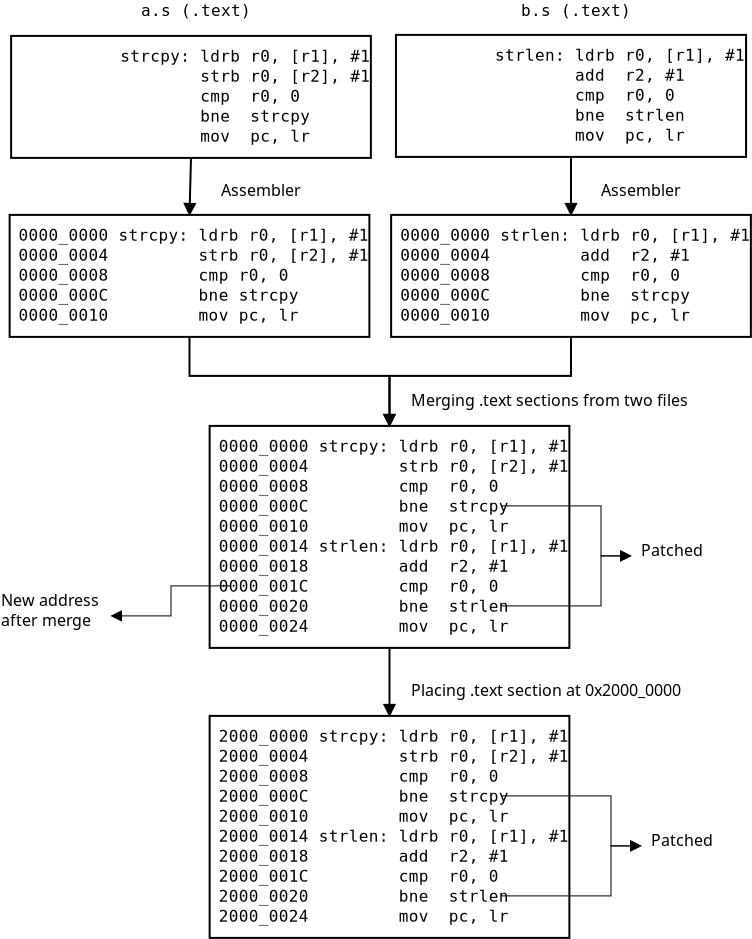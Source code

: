 <?xml version="1.0" encoding="UTF-8"?>
<dia:diagram xmlns:dia="http://www.lysator.liu.se/~alla/dia/">
  <dia:layer name="Background" visible="true">
    <dia:object type="Standard - Box" version="0" id="O0">
      <dia:attribute name="obj_pos">
        <dia:point val="12.5,34"/>
      </dia:attribute>
      <dia:attribute name="obj_bb">
        <dia:rectangle val="12.45,33.95;16.05,35.05"/>
      </dia:attribute>
      <dia:attribute name="elem_corner">
        <dia:point val="12.5,34"/>
      </dia:attribute>
      <dia:attribute name="elem_width">
        <dia:real val="3.5"/>
      </dia:attribute>
      <dia:attribute name="elem_height">
        <dia:real val="1"/>
      </dia:attribute>
      <dia:attribute name="border_color">
        <dia:color val="#f1f189"/>
      </dia:attribute>
      <dia:attribute name="inner_color">
        <dia:color val="#f1f189"/>
      </dia:attribute>
      <dia:attribute name="show_background">
        <dia:boolean val="true"/>
      </dia:attribute>
      <dia:attribute name="corner_radius">
        <dia:real val="1.175e-39"/>
      </dia:attribute>
    </dia:object>
    <dia:object type="Standard - Box" version="0" id="O1">
      <dia:attribute name="obj_pos">
        <dia:point val="12.5,29"/>
      </dia:attribute>
      <dia:attribute name="obj_bb">
        <dia:rectangle val="12.45,28.95;16.05,30.05"/>
      </dia:attribute>
      <dia:attribute name="elem_corner">
        <dia:point val="12.5,29"/>
      </dia:attribute>
      <dia:attribute name="elem_width">
        <dia:real val="3.5"/>
      </dia:attribute>
      <dia:attribute name="elem_height">
        <dia:real val="1"/>
      </dia:attribute>
      <dia:attribute name="border_color">
        <dia:color val="#f1f189"/>
      </dia:attribute>
      <dia:attribute name="inner_color">
        <dia:color val="#f1f189"/>
      </dia:attribute>
      <dia:attribute name="show_background">
        <dia:boolean val="true"/>
      </dia:attribute>
      <dia:attribute name="corner_radius">
        <dia:real val="1.175e-39"/>
      </dia:attribute>
    </dia:object>
    <dia:object type="Standard - Box" version="0" id="O2">
      <dia:attribute name="obj_pos">
        <dia:point val="2.5,31"/>
      </dia:attribute>
      <dia:attribute name="obj_bb">
        <dia:rectangle val="2.45,30.95;6.55,36.05"/>
      </dia:attribute>
      <dia:attribute name="elem_corner">
        <dia:point val="2.5,31"/>
      </dia:attribute>
      <dia:attribute name="elem_width">
        <dia:real val="4"/>
      </dia:attribute>
      <dia:attribute name="elem_height">
        <dia:real val="5"/>
      </dia:attribute>
      <dia:attribute name="border_color">
        <dia:color val="#f1f189"/>
      </dia:attribute>
      <dia:attribute name="inner_color">
        <dia:color val="#f1f189"/>
      </dia:attribute>
      <dia:attribute name="show_background">
        <dia:boolean val="true"/>
      </dia:attribute>
      <dia:attribute name="corner_radius">
        <dia:real val="1.175e-39"/>
      </dia:attribute>
    </dia:object>
    <dia:object type="Flowchart - Box" version="0" id="O3">
      <dia:attribute name="obj_pos">
        <dia:point val="2,25.5"/>
      </dia:attribute>
      <dia:attribute name="obj_bb">
        <dia:rectangle val="1.95,25.45;18.9,36.65"/>
      </dia:attribute>
      <dia:attribute name="elem_corner">
        <dia:point val="2,25.5"/>
      </dia:attribute>
      <dia:attribute name="elem_width">
        <dia:real val="16.85"/>
      </dia:attribute>
      <dia:attribute name="elem_height">
        <dia:real val="11.1"/>
      </dia:attribute>
      <dia:attribute name="show_background">
        <dia:boolean val="false"/>
      </dia:attribute>
      <dia:attribute name="padding">
        <dia:real val="0.5"/>
      </dia:attribute>
      <dia:attribute name="text">
        <dia:composite type="text">
          <dia:attribute name="string">
            <dia:string>#0000_0000 strcpy: ldrb r0, [r1], #1
0000_0004         strb r0, [r2], #1
0000_0008         cmp  r0, 0
0000_000C         bne  strcpy
0000_0010         mov  pc, lr
0000_0014 strlen: ldrb r0, [r1], #1
0000_0018         add  r2, #1
0000_001C         cmp  r0, 0
0000_0020         bne  strlen
0000_0024         mov  pc, lr#</dia:string>
          </dia:attribute>
          <dia:attribute name="font">
            <dia:font family="monospace" style="0" name="Courier"/>
          </dia:attribute>
          <dia:attribute name="height">
            <dia:real val="1"/>
          </dia:attribute>
          <dia:attribute name="pos">
            <dia:point val="2.45,26.75"/>
          </dia:attribute>
          <dia:attribute name="color">
            <dia:color val="#000000"/>
          </dia:attribute>
          <dia:attribute name="alignment">
            <dia:enum val="0"/>
          </dia:attribute>
        </dia:composite>
      </dia:attribute>
    </dia:object>
    <dia:object type="Flowchart - Box" version="0" id="O4">
      <dia:attribute name="obj_pos">
        <dia:point val="-8,6"/>
      </dia:attribute>
      <dia:attribute name="obj_bb">
        <dia:rectangle val="-8.05,5.95;9.05,12.15"/>
      </dia:attribute>
      <dia:attribute name="elem_corner">
        <dia:point val="-8,6"/>
      </dia:attribute>
      <dia:attribute name="elem_width">
        <dia:real val="17"/>
      </dia:attribute>
      <dia:attribute name="elem_height">
        <dia:real val="6.1"/>
      </dia:attribute>
      <dia:attribute name="show_background">
        <dia:boolean val="true"/>
      </dia:attribute>
      <dia:attribute name="padding">
        <dia:real val="0.5"/>
      </dia:attribute>
      <dia:attribute name="text">
        <dia:composite type="text">
          <dia:attribute name="string">
            <dia:string>#          strcpy: ldrb r0, [r1], #1
                  strb r0, [r2], #1
                  cmp  r0, 0
                  bne  strcpy
                  mov  pc, lr#</dia:string>
          </dia:attribute>
          <dia:attribute name="font">
            <dia:font family="monospace" style="0" name="Courier"/>
          </dia:attribute>
          <dia:attribute name="height">
            <dia:real val="1"/>
          </dia:attribute>
          <dia:attribute name="pos">
            <dia:point val="-7.55,7.25"/>
          </dia:attribute>
          <dia:attribute name="color">
            <dia:color val="#000000"/>
          </dia:attribute>
          <dia:attribute name="alignment">
            <dia:enum val="0"/>
          </dia:attribute>
        </dia:composite>
      </dia:attribute>
    </dia:object>
    <dia:object type="Standard - Text" version="1" id="O5">
      <dia:attribute name="obj_pos">
        <dia:point val="-2,5"/>
      </dia:attribute>
      <dia:attribute name="obj_bb">
        <dia:rectangle val="-2,4.277;2.973,5.545"/>
      </dia:attribute>
      <dia:attribute name="text">
        <dia:composite type="text">
          <dia:attribute name="string">
            <dia:string>#a.s (.text)#</dia:string>
          </dia:attribute>
          <dia:attribute name="font">
            <dia:font family="monospace" style="0" name="Courier"/>
          </dia:attribute>
          <dia:attribute name="height">
            <dia:real val="1"/>
          </dia:attribute>
          <dia:attribute name="pos">
            <dia:point val="-2,5"/>
          </dia:attribute>
          <dia:attribute name="color">
            <dia:color val="#000000"/>
          </dia:attribute>
          <dia:attribute name="alignment">
            <dia:enum val="0"/>
          </dia:attribute>
        </dia:composite>
      </dia:attribute>
      <dia:attribute name="valign">
        <dia:enum val="3"/>
      </dia:attribute>
    </dia:object>
    <dia:object type="Standard - Text" version="1" id="O6">
      <dia:attribute name="obj_pos">
        <dia:point val="17,5"/>
      </dia:attribute>
      <dia:attribute name="obj_bb">
        <dia:rectangle val="17,4.277;21.973,5.545"/>
      </dia:attribute>
      <dia:attribute name="text">
        <dia:composite type="text">
          <dia:attribute name="string">
            <dia:string>#b.s (.text)#</dia:string>
          </dia:attribute>
          <dia:attribute name="font">
            <dia:font family="monospace" style="0" name="Courier"/>
          </dia:attribute>
          <dia:attribute name="height">
            <dia:real val="1"/>
          </dia:attribute>
          <dia:attribute name="pos">
            <dia:point val="17,5"/>
          </dia:attribute>
          <dia:attribute name="color">
            <dia:color val="#000000"/>
          </dia:attribute>
          <dia:attribute name="alignment">
            <dia:enum val="0"/>
          </dia:attribute>
        </dia:composite>
      </dia:attribute>
      <dia:attribute name="valign">
        <dia:enum val="3"/>
      </dia:attribute>
    </dia:object>
    <dia:object type="Flowchart - Box" version="0" id="O7">
      <dia:attribute name="obj_pos">
        <dia:point val="11,5.95"/>
      </dia:attribute>
      <dia:attribute name="obj_bb">
        <dia:rectangle val="10.95,5.9;28.05,12.1"/>
      </dia:attribute>
      <dia:attribute name="elem_corner">
        <dia:point val="11,5.95"/>
      </dia:attribute>
      <dia:attribute name="elem_width">
        <dia:real val="17"/>
      </dia:attribute>
      <dia:attribute name="elem_height">
        <dia:real val="6.1"/>
      </dia:attribute>
      <dia:attribute name="show_background">
        <dia:boolean val="true"/>
      </dia:attribute>
      <dia:attribute name="padding">
        <dia:real val="0.5"/>
      </dia:attribute>
      <dia:attribute name="text">
        <dia:composite type="text">
          <dia:attribute name="string">
            <dia:string>#         strlen: ldrb r0, [r1], #1
                 add  r2, #1
                 cmp  r0, 0
                 bne  strlen
                 mov  pc, lr#</dia:string>
          </dia:attribute>
          <dia:attribute name="font">
            <dia:font family="monospace" style="0" name="Courier"/>
          </dia:attribute>
          <dia:attribute name="height">
            <dia:real val="1"/>
          </dia:attribute>
          <dia:attribute name="pos">
            <dia:point val="11.45,7.2"/>
          </dia:attribute>
          <dia:attribute name="color">
            <dia:color val="#000000"/>
          </dia:attribute>
          <dia:attribute name="alignment">
            <dia:enum val="0"/>
          </dia:attribute>
        </dia:composite>
      </dia:attribute>
    </dia:object>
    <dia:object type="Flowchart - Box" version="0" id="O8">
      <dia:attribute name="obj_pos">
        <dia:point val="-8,14.95"/>
      </dia:attribute>
      <dia:attribute name="obj_bb">
        <dia:rectangle val="-8.05,14.9;8.9,21.1"/>
      </dia:attribute>
      <dia:attribute name="elem_corner">
        <dia:point val="-8,14.95"/>
      </dia:attribute>
      <dia:attribute name="elem_width">
        <dia:real val="16.85"/>
      </dia:attribute>
      <dia:attribute name="elem_height">
        <dia:real val="6.1"/>
      </dia:attribute>
      <dia:attribute name="show_background">
        <dia:boolean val="true"/>
      </dia:attribute>
      <dia:attribute name="padding">
        <dia:real val="0.5"/>
      </dia:attribute>
      <dia:attribute name="text">
        <dia:composite type="text">
          <dia:attribute name="string">
            <dia:string>#0000_0000 strcpy: ldrb r0, [r1], #1
0000_0004         strb r0, [r2], #1
0000_0008         cmp r0, 0
0000_000C         bne strcpy
0000_0010         mov pc, lr#</dia:string>
          </dia:attribute>
          <dia:attribute name="font">
            <dia:font family="monospace" style="0" name="Courier"/>
          </dia:attribute>
          <dia:attribute name="height">
            <dia:real val="1"/>
          </dia:attribute>
          <dia:attribute name="pos">
            <dia:point val="-7.55,16.2"/>
          </dia:attribute>
          <dia:attribute name="color">
            <dia:color val="#000000"/>
          </dia:attribute>
          <dia:attribute name="alignment">
            <dia:enum val="0"/>
          </dia:attribute>
        </dia:composite>
      </dia:attribute>
    </dia:object>
    <dia:object type="Flowchart - Box" version="0" id="O9">
      <dia:attribute name="obj_pos">
        <dia:point val="11,14.95"/>
      </dia:attribute>
      <dia:attribute name="obj_bb">
        <dia:rectangle val="10.95,14.9;28.05,21.1"/>
      </dia:attribute>
      <dia:attribute name="elem_corner">
        <dia:point val="11,14.95"/>
      </dia:attribute>
      <dia:attribute name="elem_width">
        <dia:real val="17"/>
      </dia:attribute>
      <dia:attribute name="elem_height">
        <dia:real val="6.1"/>
      </dia:attribute>
      <dia:attribute name="show_background">
        <dia:boolean val="true"/>
      </dia:attribute>
      <dia:attribute name="padding">
        <dia:real val="0.5"/>
      </dia:attribute>
      <dia:attribute name="text">
        <dia:composite type="text">
          <dia:attribute name="string">
            <dia:string>#0000_0000 strlen: ldrb r0, [r1], #1
0000_0004         add  r2, #1
0000_0008         cmp  r0, 0
0000_000C         bne  strcpy
0000_0010         mov  pc, lr#</dia:string>
          </dia:attribute>
          <dia:attribute name="font">
            <dia:font family="monospace" style="0" name="Courier"/>
          </dia:attribute>
          <dia:attribute name="height">
            <dia:real val="1"/>
          </dia:attribute>
          <dia:attribute name="pos">
            <dia:point val="11.45,16.2"/>
          </dia:attribute>
          <dia:attribute name="color">
            <dia:color val="#000000"/>
          </dia:attribute>
          <dia:attribute name="alignment">
            <dia:enum val="0"/>
          </dia:attribute>
        </dia:composite>
      </dia:attribute>
    </dia:object>
    <dia:object type="Standard - Line" version="0" id="O10">
      <dia:attribute name="obj_pos">
        <dia:point val="0.5,12.1"/>
      </dia:attribute>
      <dia:attribute name="obj_bb">
        <dia:rectangle val="-0.076,12.049;0.926,15.013"/>
      </dia:attribute>
      <dia:attribute name="conn_endpoints">
        <dia:point val="0.5,12.1"/>
        <dia:point val="0.425,14.95"/>
      </dia:attribute>
      <dia:attribute name="numcp">
        <dia:int val="1"/>
      </dia:attribute>
      <dia:attribute name="end_arrow">
        <dia:enum val="3"/>
      </dia:attribute>
      <dia:attribute name="end_arrow_length">
        <dia:real val="0.5"/>
      </dia:attribute>
      <dia:attribute name="end_arrow_width">
        <dia:real val="0.5"/>
      </dia:attribute>
      <dia:connections>
        <dia:connection handle="0" to="O4" connection="13"/>
        <dia:connection handle="1" to="O8" connection="2"/>
      </dia:connections>
    </dia:object>
    <dia:object type="Standard - Line" version="0" id="O11">
      <dia:attribute name="obj_pos">
        <dia:point val="19.5,12.05"/>
      </dia:attribute>
      <dia:attribute name="obj_bb">
        <dia:rectangle val="19,12;20,15"/>
      </dia:attribute>
      <dia:attribute name="conn_endpoints">
        <dia:point val="19.5,12.05"/>
        <dia:point val="19.5,14.95"/>
      </dia:attribute>
      <dia:attribute name="numcp">
        <dia:int val="1"/>
      </dia:attribute>
      <dia:attribute name="end_arrow">
        <dia:enum val="3"/>
      </dia:attribute>
      <dia:attribute name="end_arrow_length">
        <dia:real val="0.5"/>
      </dia:attribute>
      <dia:attribute name="end_arrow_width">
        <dia:real val="0.5"/>
      </dia:attribute>
      <dia:connections>
        <dia:connection handle="0" to="O7" connection="13"/>
        <dia:connection handle="1" to="O9" connection="2"/>
      </dia:connections>
    </dia:object>
    <dia:object type="Standard - ZigZagLine" version="1" id="O12">
      <dia:attribute name="obj_pos">
        <dia:point val="0.425,21.05"/>
      </dia:attribute>
      <dia:attribute name="obj_bb">
        <dia:rectangle val="0.375,21;10.925,25.55"/>
      </dia:attribute>
      <dia:attribute name="orth_points">
        <dia:point val="0.425,21.05"/>
        <dia:point val="0.425,23"/>
        <dia:point val="10.425,23"/>
        <dia:point val="10.425,25.5"/>
      </dia:attribute>
      <dia:attribute name="orth_orient">
        <dia:enum val="1"/>
        <dia:enum val="0"/>
        <dia:enum val="1"/>
      </dia:attribute>
      <dia:attribute name="autorouting">
        <dia:boolean val="false"/>
      </dia:attribute>
      <dia:attribute name="end_arrow">
        <dia:enum val="3"/>
      </dia:attribute>
      <dia:attribute name="end_arrow_length">
        <dia:real val="0.5"/>
      </dia:attribute>
      <dia:attribute name="end_arrow_width">
        <dia:real val="0.5"/>
      </dia:attribute>
      <dia:connections>
        <dia:connection handle="0" to="O8" connection="13"/>
        <dia:connection handle="1" to="O3" connection="2"/>
      </dia:connections>
    </dia:object>
    <dia:object type="Standard - ZigZagLine" version="1" id="O13">
      <dia:attribute name="obj_pos">
        <dia:point val="19.5,21.05"/>
      </dia:attribute>
      <dia:attribute name="obj_bb">
        <dia:rectangle val="9.925,21;19.55,25.55"/>
      </dia:attribute>
      <dia:attribute name="orth_points">
        <dia:point val="19.5,21.05"/>
        <dia:point val="19.5,23"/>
        <dia:point val="10.425,23"/>
        <dia:point val="10.425,25.5"/>
      </dia:attribute>
      <dia:attribute name="orth_orient">
        <dia:enum val="1"/>
        <dia:enum val="0"/>
        <dia:enum val="1"/>
      </dia:attribute>
      <dia:attribute name="autorouting">
        <dia:boolean val="false"/>
      </dia:attribute>
      <dia:attribute name="end_arrow">
        <dia:enum val="3"/>
      </dia:attribute>
      <dia:attribute name="end_arrow_length">
        <dia:real val="0.5"/>
      </dia:attribute>
      <dia:attribute name="end_arrow_width">
        <dia:real val="0.5"/>
      </dia:attribute>
      <dia:connections>
        <dia:connection handle="0" to="O9" connection="13"/>
        <dia:connection handle="1" to="O3" connection="2"/>
      </dia:connections>
    </dia:object>
    <dia:object type="Standard - Line" version="0" id="O14">
      <dia:attribute name="obj_pos">
        <dia:point val="10.425,36.6"/>
      </dia:attribute>
      <dia:attribute name="obj_bb">
        <dia:rectangle val="9.925,36.55;10.925,40.05"/>
      </dia:attribute>
      <dia:attribute name="conn_endpoints">
        <dia:point val="10.425,36.6"/>
        <dia:point val="10.425,40"/>
      </dia:attribute>
      <dia:attribute name="numcp">
        <dia:int val="1"/>
      </dia:attribute>
      <dia:attribute name="end_arrow">
        <dia:enum val="3"/>
      </dia:attribute>
      <dia:attribute name="end_arrow_length">
        <dia:real val="0.5"/>
      </dia:attribute>
      <dia:attribute name="end_arrow_width">
        <dia:real val="0.5"/>
      </dia:attribute>
      <dia:connections>
        <dia:connection handle="0" to="O3" connection="13"/>
        <dia:connection handle="1" to="O21" connection="2"/>
      </dia:connections>
    </dia:object>
    <dia:object type="Standard - Text" version="1" id="O15">
      <dia:attribute name="obj_pos">
        <dia:point val="2,14"/>
      </dia:attribute>
      <dia:attribute name="obj_bb">
        <dia:rectangle val="2,13.277;5.872,14.545"/>
      </dia:attribute>
      <dia:attribute name="text">
        <dia:composite type="text">
          <dia:attribute name="string">
            <dia:string>#Assembler#</dia:string>
          </dia:attribute>
          <dia:attribute name="font">
            <dia:font family="sans" style="0" name="Helvetica"/>
          </dia:attribute>
          <dia:attribute name="height">
            <dia:real val="1"/>
          </dia:attribute>
          <dia:attribute name="pos">
            <dia:point val="2,14"/>
          </dia:attribute>
          <dia:attribute name="color">
            <dia:color val="#000000"/>
          </dia:attribute>
          <dia:attribute name="alignment">
            <dia:enum val="0"/>
          </dia:attribute>
        </dia:composite>
      </dia:attribute>
      <dia:attribute name="valign">
        <dia:enum val="3"/>
      </dia:attribute>
    </dia:object>
    <dia:object type="Standard - Text" version="1" id="O16">
      <dia:attribute name="obj_pos">
        <dia:point val="21,14"/>
      </dia:attribute>
      <dia:attribute name="obj_bb">
        <dia:rectangle val="21,13.277;24.872,14.545"/>
      </dia:attribute>
      <dia:attribute name="text">
        <dia:composite type="text">
          <dia:attribute name="string">
            <dia:string>#Assembler#</dia:string>
          </dia:attribute>
          <dia:attribute name="font">
            <dia:font family="sans" style="0" name="Helvetica"/>
          </dia:attribute>
          <dia:attribute name="height">
            <dia:real val="1"/>
          </dia:attribute>
          <dia:attribute name="pos">
            <dia:point val="21,14"/>
          </dia:attribute>
          <dia:attribute name="color">
            <dia:color val="#000000"/>
          </dia:attribute>
          <dia:attribute name="alignment">
            <dia:enum val="0"/>
          </dia:attribute>
        </dia:composite>
      </dia:attribute>
      <dia:attribute name="valign">
        <dia:enum val="3"/>
      </dia:attribute>
    </dia:object>
    <dia:object type="Standard - Text" version="1" id="O17">
      <dia:attribute name="obj_pos">
        <dia:point val="11.5,24.5"/>
      </dia:attribute>
      <dia:attribute name="obj_bb">
        <dia:rectangle val="11.5,23.777;25.06,25.045"/>
      </dia:attribute>
      <dia:attribute name="text">
        <dia:composite type="text">
          <dia:attribute name="string">
            <dia:string>#Merging .text sections from two files#</dia:string>
          </dia:attribute>
          <dia:attribute name="font">
            <dia:font family="sans" style="0" name="Helvetica"/>
          </dia:attribute>
          <dia:attribute name="height">
            <dia:real val="1"/>
          </dia:attribute>
          <dia:attribute name="pos">
            <dia:point val="11.5,24.5"/>
          </dia:attribute>
          <dia:attribute name="color">
            <dia:color val="#000000"/>
          </dia:attribute>
          <dia:attribute name="alignment">
            <dia:enum val="0"/>
          </dia:attribute>
        </dia:composite>
      </dia:attribute>
      <dia:attribute name="valign">
        <dia:enum val="3"/>
      </dia:attribute>
    </dia:object>
    <dia:object type="Standard - Text" version="1" id="O18">
      <dia:attribute name="obj_pos">
        <dia:point val="11.5,39"/>
      </dia:attribute>
      <dia:attribute name="obj_bb">
        <dia:rectangle val="11.5,38.278;25.81,39.545"/>
      </dia:attribute>
      <dia:attribute name="text">
        <dia:composite type="text">
          <dia:attribute name="string">
            <dia:string>#Placing .text section at 0x2000_0000 #</dia:string>
          </dia:attribute>
          <dia:attribute name="font">
            <dia:font family="sans" style="0" name="Helvetica"/>
          </dia:attribute>
          <dia:attribute name="height">
            <dia:real val="1"/>
          </dia:attribute>
          <dia:attribute name="pos">
            <dia:point val="11.5,39"/>
          </dia:attribute>
          <dia:attribute name="color">
            <dia:color val="#000000"/>
          </dia:attribute>
          <dia:attribute name="alignment">
            <dia:enum val="0"/>
          </dia:attribute>
        </dia:composite>
      </dia:attribute>
      <dia:attribute name="valign">
        <dia:enum val="3"/>
      </dia:attribute>
    </dia:object>
    <dia:object type="Standard - Box" version="0" id="O19">
      <dia:attribute name="obj_pos">
        <dia:point val="12.5,48.5"/>
      </dia:attribute>
      <dia:attribute name="obj_bb">
        <dia:rectangle val="12.45,48.45;16.05,49.55"/>
      </dia:attribute>
      <dia:attribute name="elem_corner">
        <dia:point val="12.5,48.5"/>
      </dia:attribute>
      <dia:attribute name="elem_width">
        <dia:real val="3.5"/>
      </dia:attribute>
      <dia:attribute name="elem_height">
        <dia:real val="1"/>
      </dia:attribute>
      <dia:attribute name="border_color">
        <dia:color val="#f1f189"/>
      </dia:attribute>
      <dia:attribute name="inner_color">
        <dia:color val="#f1f189"/>
      </dia:attribute>
      <dia:attribute name="show_background">
        <dia:boolean val="true"/>
      </dia:attribute>
      <dia:attribute name="corner_radius">
        <dia:real val="1.175e-39"/>
      </dia:attribute>
    </dia:object>
    <dia:object type="Standard - Box" version="0" id="O20">
      <dia:attribute name="obj_pos">
        <dia:point val="12.5,43.5"/>
      </dia:attribute>
      <dia:attribute name="obj_bb">
        <dia:rectangle val="12.45,43.45;16.05,44.55"/>
      </dia:attribute>
      <dia:attribute name="elem_corner">
        <dia:point val="12.5,43.5"/>
      </dia:attribute>
      <dia:attribute name="elem_width">
        <dia:real val="3.5"/>
      </dia:attribute>
      <dia:attribute name="elem_height">
        <dia:real val="1"/>
      </dia:attribute>
      <dia:attribute name="border_color">
        <dia:color val="#f1f189"/>
      </dia:attribute>
      <dia:attribute name="inner_color">
        <dia:color val="#f1f189"/>
      </dia:attribute>
      <dia:attribute name="show_background">
        <dia:boolean val="true"/>
      </dia:attribute>
      <dia:attribute name="corner_radius">
        <dia:real val="1.175e-39"/>
      </dia:attribute>
    </dia:object>
    <dia:object type="Flowchart - Box" version="0" id="O21">
      <dia:attribute name="obj_pos">
        <dia:point val="2,40"/>
      </dia:attribute>
      <dia:attribute name="obj_bb">
        <dia:rectangle val="1.95,39.95;18.9,51.15"/>
      </dia:attribute>
      <dia:attribute name="elem_corner">
        <dia:point val="2,40"/>
      </dia:attribute>
      <dia:attribute name="elem_width">
        <dia:real val="16.85"/>
      </dia:attribute>
      <dia:attribute name="elem_height">
        <dia:real val="11.1"/>
      </dia:attribute>
      <dia:attribute name="show_background">
        <dia:boolean val="false"/>
      </dia:attribute>
      <dia:attribute name="padding">
        <dia:real val="0.5"/>
      </dia:attribute>
      <dia:attribute name="text">
        <dia:composite type="text">
          <dia:attribute name="string">
            <dia:string>#2000_0000 strcpy: ldrb r0, [r1], #1
2000_0004         strb r0, [r2], #1
2000_0008         cmp  r0, 0
2000_000C         bne  strcpy
2000_0010         mov  pc, lr
2000_0014 strlen: ldrb r0, [r1], #1
2000_0018         add  r2, #1
2000_001C         cmp  r0, 0
2000_0020         bne  strlen
2000_0024         mov  pc, lr#</dia:string>
          </dia:attribute>
          <dia:attribute name="font">
            <dia:font family="monospace" style="0" name="Courier"/>
          </dia:attribute>
          <dia:attribute name="height">
            <dia:real val="1"/>
          </dia:attribute>
          <dia:attribute name="pos">
            <dia:point val="2.45,41.25"/>
          </dia:attribute>
          <dia:attribute name="color">
            <dia:color val="#000000"/>
          </dia:attribute>
          <dia:attribute name="alignment">
            <dia:enum val="0"/>
          </dia:attribute>
        </dia:composite>
      </dia:attribute>
    </dia:object>
    <dia:object type="Standard - ZigZagLine" version="1" id="O22">
      <dia:attribute name="obj_pos">
        <dia:point val="16,29.5"/>
      </dia:attribute>
      <dia:attribute name="obj_bb">
        <dia:rectangle val="15.975,29.475;22.525,32.5"/>
      </dia:attribute>
      <dia:attribute name="orth_points">
        <dia:point val="16,29.5"/>
        <dia:point val="21,29.5"/>
        <dia:point val="21,32"/>
        <dia:point val="22.5,32"/>
      </dia:attribute>
      <dia:attribute name="orth_orient">
        <dia:enum val="0"/>
        <dia:enum val="1"/>
        <dia:enum val="0"/>
      </dia:attribute>
      <dia:attribute name="autorouting">
        <dia:boolean val="false"/>
      </dia:attribute>
      <dia:attribute name="line_width">
        <dia:real val="0.05"/>
      </dia:attribute>
      <dia:attribute name="end_arrow">
        <dia:enum val="3"/>
      </dia:attribute>
      <dia:attribute name="end_arrow_length">
        <dia:real val="0.5"/>
      </dia:attribute>
      <dia:attribute name="end_arrow_width">
        <dia:real val="0.5"/>
      </dia:attribute>
      <dia:connections>
        <dia:connection handle="0" to="O1" connection="4"/>
      </dia:connections>
    </dia:object>
    <dia:object type="Standard - ZigZagLine" version="1" id="O23">
      <dia:attribute name="obj_pos">
        <dia:point val="16,34.5"/>
      </dia:attribute>
      <dia:attribute name="obj_bb">
        <dia:rectangle val="15.975,31.5;22.525,34.525"/>
      </dia:attribute>
      <dia:attribute name="orth_points">
        <dia:point val="16,34.5"/>
        <dia:point val="21,34.5"/>
        <dia:point val="21,32"/>
        <dia:point val="22.5,32"/>
      </dia:attribute>
      <dia:attribute name="orth_orient">
        <dia:enum val="0"/>
        <dia:enum val="1"/>
        <dia:enum val="0"/>
      </dia:attribute>
      <dia:attribute name="autorouting">
        <dia:boolean val="false"/>
      </dia:attribute>
      <dia:attribute name="line_width">
        <dia:real val="0.05"/>
      </dia:attribute>
      <dia:attribute name="end_arrow">
        <dia:enum val="3"/>
      </dia:attribute>
      <dia:attribute name="end_arrow_length">
        <dia:real val="0.5"/>
      </dia:attribute>
      <dia:attribute name="end_arrow_width">
        <dia:real val="0.5"/>
      </dia:attribute>
      <dia:connections>
        <dia:connection handle="0" to="O0" connection="4"/>
      </dia:connections>
    </dia:object>
    <dia:object type="Standard - Text" version="1" id="O24">
      <dia:attribute name="obj_pos">
        <dia:point val="23,32"/>
      </dia:attribute>
      <dia:attribute name="obj_bb">
        <dia:rectangle val="23,31.277;25.941,32.545"/>
      </dia:attribute>
      <dia:attribute name="text">
        <dia:composite type="text">
          <dia:attribute name="string">
            <dia:string>#Patched#</dia:string>
          </dia:attribute>
          <dia:attribute name="font">
            <dia:font family="sans" style="0" name="Helvetica"/>
          </dia:attribute>
          <dia:attribute name="height">
            <dia:real val="1"/>
          </dia:attribute>
          <dia:attribute name="pos">
            <dia:point val="23,32"/>
          </dia:attribute>
          <dia:attribute name="color">
            <dia:color val="#000000"/>
          </dia:attribute>
          <dia:attribute name="alignment">
            <dia:enum val="0"/>
          </dia:attribute>
        </dia:composite>
      </dia:attribute>
      <dia:attribute name="valign">
        <dia:enum val="3"/>
      </dia:attribute>
    </dia:object>
    <dia:object type="Standard - ZigZagLine" version="1" id="O25">
      <dia:attribute name="obj_pos">
        <dia:point val="16,44"/>
      </dia:attribute>
      <dia:attribute name="obj_bb">
        <dia:rectangle val="15.975,43.975;23.025,47"/>
      </dia:attribute>
      <dia:attribute name="orth_points">
        <dia:point val="16,44"/>
        <dia:point val="21.5,44"/>
        <dia:point val="21.5,46.5"/>
        <dia:point val="23,46.5"/>
      </dia:attribute>
      <dia:attribute name="orth_orient">
        <dia:enum val="0"/>
        <dia:enum val="1"/>
        <dia:enum val="0"/>
      </dia:attribute>
      <dia:attribute name="autorouting">
        <dia:boolean val="false"/>
      </dia:attribute>
      <dia:attribute name="line_width">
        <dia:real val="0.05"/>
      </dia:attribute>
      <dia:attribute name="end_arrow">
        <dia:enum val="3"/>
      </dia:attribute>
      <dia:attribute name="end_arrow_length">
        <dia:real val="0.5"/>
      </dia:attribute>
      <dia:attribute name="end_arrow_width">
        <dia:real val="0.5"/>
      </dia:attribute>
      <dia:connections>
        <dia:connection handle="0" to="O20" connection="4"/>
      </dia:connections>
    </dia:object>
    <dia:object type="Standard - ZigZagLine" version="1" id="O26">
      <dia:attribute name="obj_pos">
        <dia:point val="16,49"/>
      </dia:attribute>
      <dia:attribute name="obj_bb">
        <dia:rectangle val="15.975,46;23.025,49.025"/>
      </dia:attribute>
      <dia:attribute name="orth_points">
        <dia:point val="16,49"/>
        <dia:point val="21.5,49"/>
        <dia:point val="21.5,46.5"/>
        <dia:point val="23,46.5"/>
      </dia:attribute>
      <dia:attribute name="orth_orient">
        <dia:enum val="0"/>
        <dia:enum val="1"/>
        <dia:enum val="0"/>
      </dia:attribute>
      <dia:attribute name="autorouting">
        <dia:boolean val="false"/>
      </dia:attribute>
      <dia:attribute name="line_width">
        <dia:real val="0.05"/>
      </dia:attribute>
      <dia:attribute name="end_arrow">
        <dia:enum val="3"/>
      </dia:attribute>
      <dia:attribute name="end_arrow_length">
        <dia:real val="0.5"/>
      </dia:attribute>
      <dia:attribute name="end_arrow_width">
        <dia:real val="0.5"/>
      </dia:attribute>
      <dia:connections>
        <dia:connection handle="0" to="O19" connection="4"/>
      </dia:connections>
    </dia:object>
    <dia:object type="Standard - Text" version="1" id="O27">
      <dia:attribute name="obj_pos">
        <dia:point val="23.5,46.5"/>
      </dia:attribute>
      <dia:attribute name="obj_bb">
        <dia:rectangle val="23.5,45.778;26.441,47.045"/>
      </dia:attribute>
      <dia:attribute name="text">
        <dia:composite type="text">
          <dia:attribute name="string">
            <dia:string>#Patched#</dia:string>
          </dia:attribute>
          <dia:attribute name="font">
            <dia:font family="sans" style="0" name="Helvetica"/>
          </dia:attribute>
          <dia:attribute name="height">
            <dia:real val="1"/>
          </dia:attribute>
          <dia:attribute name="pos">
            <dia:point val="23.5,46.5"/>
          </dia:attribute>
          <dia:attribute name="color">
            <dia:color val="#000000"/>
          </dia:attribute>
          <dia:attribute name="alignment">
            <dia:enum val="0"/>
          </dia:attribute>
        </dia:composite>
      </dia:attribute>
      <dia:attribute name="valign">
        <dia:enum val="3"/>
      </dia:attribute>
    </dia:object>
    <dia:object type="Standard - ZigZagLine" version="1" id="O28">
      <dia:attribute name="obj_pos">
        <dia:point val="2.5,33.5"/>
      </dia:attribute>
      <dia:attribute name="obj_bb">
        <dia:rectangle val="-3.525,33.475;2.525,35.5"/>
      </dia:attribute>
      <dia:attribute name="orth_points">
        <dia:point val="2.5,33.5"/>
        <dia:point val="-0.5,33.5"/>
        <dia:point val="-0.5,35"/>
        <dia:point val="-3.5,35"/>
      </dia:attribute>
      <dia:attribute name="orth_orient">
        <dia:enum val="0"/>
        <dia:enum val="1"/>
        <dia:enum val="0"/>
      </dia:attribute>
      <dia:attribute name="autorouting">
        <dia:boolean val="false"/>
      </dia:attribute>
      <dia:attribute name="line_width">
        <dia:real val="0.05"/>
      </dia:attribute>
      <dia:attribute name="end_arrow">
        <dia:enum val="3"/>
      </dia:attribute>
      <dia:attribute name="end_arrow_length">
        <dia:real val="0.5"/>
      </dia:attribute>
      <dia:attribute name="end_arrow_width">
        <dia:real val="0.5"/>
      </dia:attribute>
      <dia:connections>
        <dia:connection handle="0" to="O2" connection="3"/>
      </dia:connections>
    </dia:object>
    <dia:object type="Standard - Text" version="1" id="O29">
      <dia:attribute name="obj_pos">
        <dia:point val="-9,34.5"/>
      </dia:attribute>
      <dia:attribute name="obj_bb">
        <dia:rectangle val="-9,33.778;-3.943,36.045"/>
      </dia:attribute>
      <dia:attribute name="text">
        <dia:composite type="text">
          <dia:attribute name="string">
            <dia:string>#New address 
after merge#</dia:string>
          </dia:attribute>
          <dia:attribute name="font">
            <dia:font family="sans" style="0" name="Helvetica"/>
          </dia:attribute>
          <dia:attribute name="height">
            <dia:real val="1"/>
          </dia:attribute>
          <dia:attribute name="pos">
            <dia:point val="-9,34.5"/>
          </dia:attribute>
          <dia:attribute name="color">
            <dia:color val="#000000"/>
          </dia:attribute>
          <dia:attribute name="alignment">
            <dia:enum val="0"/>
          </dia:attribute>
        </dia:composite>
      </dia:attribute>
      <dia:attribute name="valign">
        <dia:enum val="3"/>
      </dia:attribute>
    </dia:object>
  </dia:layer>
</dia:diagram>
